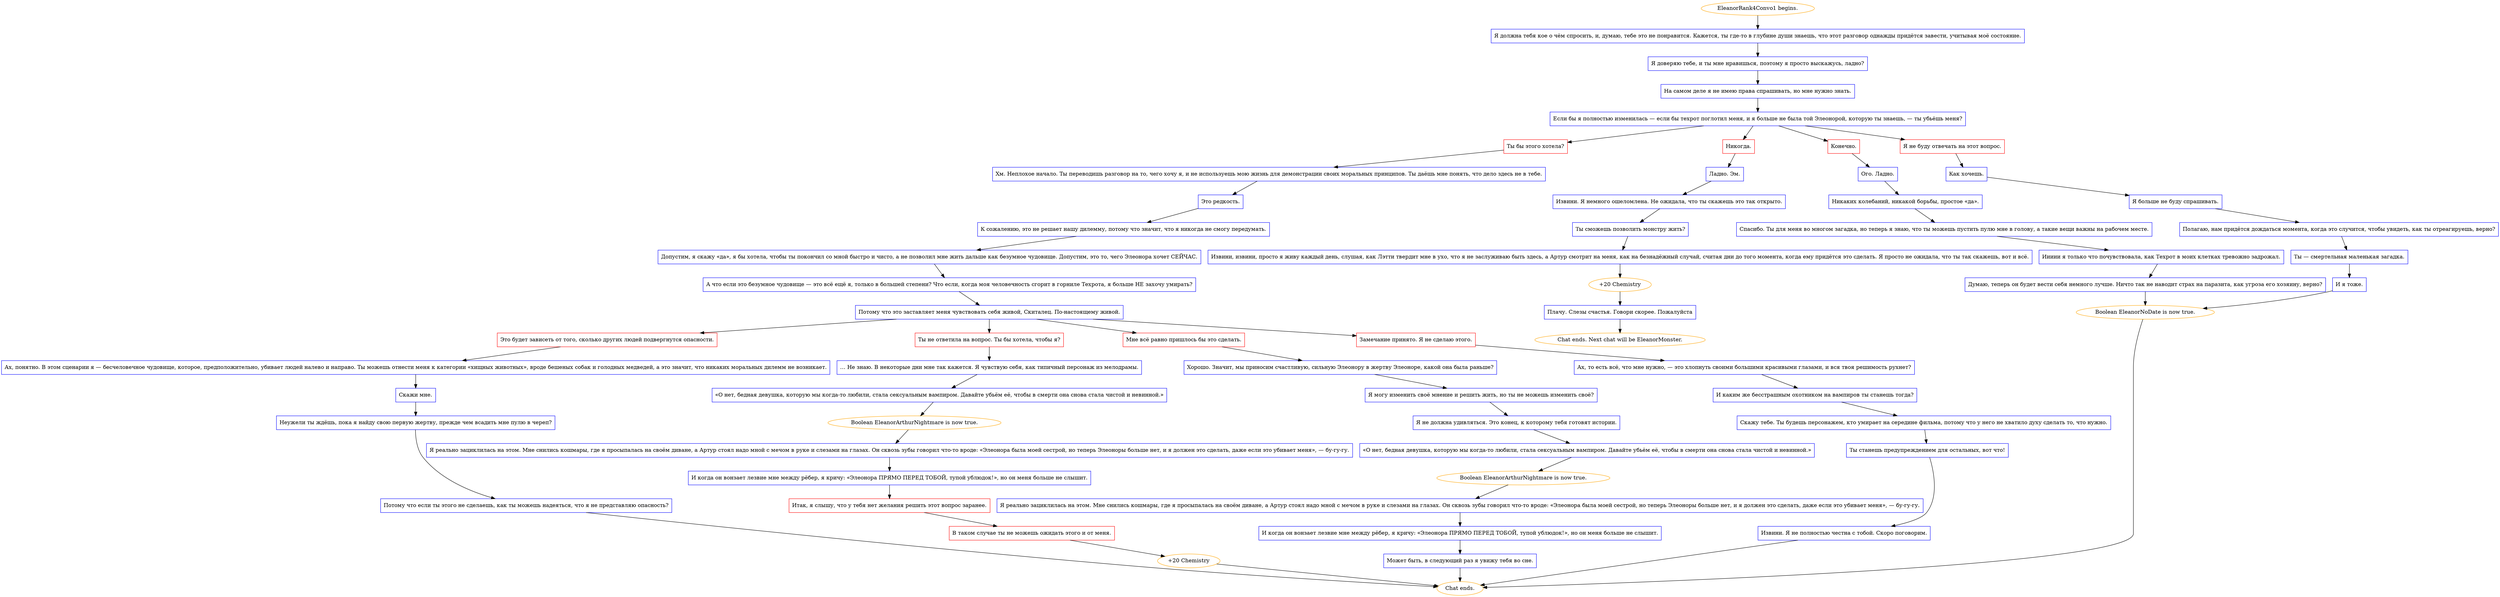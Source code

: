 digraph {
	"EleanorRank4Convo1 begins." [color=orange];
		"EleanorRank4Convo1 begins." -> j3259516306;
	j3259516306 [label="Я должна тебя кое о чём спросить, и, думаю, тебе это не понравится. Кажется, ты где-то в глубине души знаешь, что этот разговор однажды придётся завести, учитывая моё состояние.",shape=box,color=blue];
		j3259516306 -> j2560845125;
	j2560845125 [label="Я доверяю тебе, и ты мне нравишься, поэтому я просто выскажусь, ладно?",shape=box,color=blue];
		j2560845125 -> j2501806031;
	j2501806031 [label="На самом деле я не имею права спрашивать, но мне нужно знать.",shape=box,color=blue];
		j2501806031 -> j2463640686;
	j2463640686 [label="Если бы я полностью изменилась — если бы техрот поглотил меня, и я больше не была той Элеонорой, которую ты знаешь, — ты убьёшь меня?",shape=box,color=blue];
		j2463640686 -> j741944429;
		j2463640686 -> j1647017364;
		j2463640686 -> j798256523;
		j2463640686 -> j2766954968;
	j741944429 [label="Ты бы этого хотела?",shape=box,color=red];
		j741944429 -> j966542041;
	j1647017364 [label="Конечно.",shape=box,color=red];
		j1647017364 -> j1048303909;
	j798256523 [label="Никогда.",shape=box,color=red];
		j798256523 -> j3646010477;
	j2766954968 [label="Я не буду отвечать на этот вопрос.",shape=box,color=red];
		j2766954968 -> j2828029703;
	j966542041 [label="Хм. Неплохое начало. Ты переводишь разговор на то, чего хочу я, и не используешь мою жизнь для демонстрации своих моральных принципов. Ты даёшь мне понять, что дело здесь не в тебе.",shape=box,color=blue];
		j966542041 -> j3232317348;
	j1048303909 [label="Ого. Ладно.",shape=box,color=blue];
		j1048303909 -> j2104677443;
	j3646010477 [label="Ладно. Эм.",shape=box,color=blue];
		j3646010477 -> j789867424;
	j2828029703 [label="Как хочешь.",shape=box,color=blue];
		j2828029703 -> j2093735357;
	j3232317348 [label="Это редкость.",shape=box,color=blue];
		j3232317348 -> j3744845632;
	j2104677443 [label="Никаких колебаний, никакой борьбы, простое «да».",shape=box,color=blue];
		j2104677443 -> j1055873958;
	j789867424 [label="Извини. Я немного ошеломлена. Не ожидала, что ты скажешь это так открыто.",shape=box,color=blue];
		j789867424 -> j3156608498;
	j2093735357 [label="Я больше не буду спрашивать.",shape=box,color=blue];
		j2093735357 -> j1252307422;
	j3744845632 [label="К сожалению, это не решает нашу дилемму, потому что значит, что я никогда не смогу передумать.",shape=box,color=blue];
		j3744845632 -> j1179370094;
	j1055873958 [label="Спасибо. Ты для меня во многом загадка, но теперь я знаю, что ты можешь пустить пулю мне в голову, а такие вещи важны на рабочем месте.",shape=box,color=blue];
		j1055873958 -> j2872338864;
	j3156608498 [label="Ты сможешь позволить монстру жить?",shape=box,color=blue];
		j3156608498 -> j910674530;
	j1252307422 [label="Полагаю, нам придётся дождаться момента, когда это случится, чтобы увидеть, как ты отреагируешь, верно?",shape=box,color=blue];
		j1252307422 -> j3673703876;
	j1179370094 [label="Допустим, я скажу «да», я бы хотела, чтобы ты покончил со мной быстро и чисто, а не позволил мне жить дальше как безумное чудовище. Допустим, это то, чего Элеонора хочет СЕЙЧАС.",shape=box,color=blue];
		j1179370094 -> j1241344893;
	j2872338864 [label="Иииии я только что почувствовала, как Техрот в моих клетках тревожно задрожал.",shape=box,color=blue];
		j2872338864 -> j3644950393;
	j910674530 [label="Извини, извини, просто я живу каждый день, слушая, как Лэтти твердит мне в ухо, что я не заслуживаю быть здесь, а Артур смотрит на меня, как на безнадёжный случай, считая дни до того момента, когда ему придётся это сделать. Я просто не ожидала, что ты так скажешь, вот и всё.",shape=box,color=blue];
		j910674530 -> j2569870753;
	j3673703876 [label="Ты — смертельная маленькая загадка.",shape=box,color=blue];
		j3673703876 -> j632361032;
	j1241344893 [label="А что если это безумное чудовище — это всё ещё я, только в большей степени? Что если, когда моя человечность сгорит в горниле Техрота, я больше НЕ захочу умирать?",shape=box,color=blue];
		j1241344893 -> j2704469867;
	j3644950393 [label="Думаю, теперь он будет вести себя немного лучше. Ничто так не наводит страх на паразита, как угроза его хозяину, верно?",shape=box,color=blue];
		j3644950393 -> j2728200779;
	j2569870753 [label="+20 Chemistry",color=orange];
		j2569870753 -> j675083899;
	j632361032 [label="И я тоже.",shape=box,color=blue];
		j632361032 -> j2728200779;
	j2704469867 [label="Потому что это заставляет меня чувствовать себя живой, Скиталец. По-настоящему живой.",shape=box,color=blue];
		j2704469867 -> j806262791;
		j2704469867 -> j196056589;
		j2704469867 -> j950893895;
		j2704469867 -> j3320081886;
	j2728200779 [label="Boolean EleanorNoDate is now true.",color=orange];
		j2728200779 -> "Chat ends.";
	j675083899 [label="Плачу. Слезы счастья. Говори скорее. Пожалуйста",shape=box,color=blue];
		j675083899 -> "Chat ends. Next chat will be EleanorMonster.";
	j806262791 [label="Мне всё равно пришлось бы это сделать.",shape=box,color=red];
		j806262791 -> j547323131;
	j196056589 [label="Замечание принято. Я не сделаю этого.",shape=box,color=red];
		j196056589 -> j534785453;
	j950893895 [label="Это будет зависеть от того, сколько других людей подвергнутся опасности.",shape=box,color=red];
		j950893895 -> j3241329653;
	j3320081886 [label="Ты не ответила на вопрос. Ты бы хотела, чтобы я?",shape=box,color=red];
		j3320081886 -> j2275083201;
	"Chat ends." [color=orange];
	"Chat ends. Next chat will be EleanorMonster." [color=orange];
	j547323131 [label="Хорошо. Значит, мы приносим счастливую, сильную Элеонору в жертву Элеоноре, какой она была раньше?",shape=box,color=blue];
		j547323131 -> j3767053843;
	j534785453 [label="Ах, то есть всё, что мне нужно, — это хлопнуть своими большими красивыми глазами, и вся твоя решимость рухнет?",shape=box,color=blue];
		j534785453 -> j4217151700;
	j3241329653 [label="Ах, понятно. В этом сценарии я — бесчеловечное чудовище, которое, предположительно, убивает людей налево и направо. Ты можешь отнести меня к категории «хищных животных», вроде бешеных собак и голодных медведей, а это значит, что никаких моральных дилемм не возникает.",shape=box,color=blue];
		j3241329653 -> j3064330164;
	j2275083201 [label="… Не знаю. В некоторые дни мне так кажется. Я чувствую себя, как типичный персонаж из мелодрамы.",shape=box,color=blue];
		j2275083201 -> j3017851459;
	j3767053843 [label="Я могу изменить своё мнение и решить жить, но ты не можешь изменить своё?",shape=box,color=blue];
		j3767053843 -> j2234542624;
	j4217151700 [label="И каким же бесстрашным охотником на вампиров ты станешь тогда?",shape=box,color=blue];
		j4217151700 -> j794631969;
	j3064330164 [label="Скажи мне.",shape=box,color=blue];
		j3064330164 -> j3552449350;
	j3017851459 [label="«О нет, бедная девушка, которую мы когда-то любили, стала сексуальным вампиром. Давайте убьём её, чтобы в смерти она снова стала чистой и невинной.»",shape=box,color=blue];
		j3017851459 -> j1522362869;
	j2234542624 [label="Я не должна удивляться. Это конец, к которому тебя готовят истории.",shape=box,color=blue];
		j2234542624 -> j2107263387;
	j794631969 [label="Скажу тебе. Ты будешь персонажем, кто умирает на середине фильма, потому что у него не хватило духу сделать то, что нужно.",shape=box,color=blue];
		j794631969 -> j660763454;
	j3552449350 [label="Неужели ты ждёшь, пока я найду свою первую жертву, прежде чем всадить мне пулю в череп?",shape=box,color=blue];
		j3552449350 -> j539999956;
	j1522362869 [label="Boolean EleanorArthurNightmare is now true.",color=orange];
		j1522362869 -> j3274602957;
	j2107263387 [label="«О нет, бедная девушка, которую мы когда-то любили, стала сексуальным вампиром. Давайте убьём её, чтобы в смерти она снова стала чистой и невинной.»",shape=box,color=blue];
		j2107263387 -> j1760832249;
	j660763454 [label="Ты станешь предупреждением для остальных, вот что!",shape=box,color=blue];
		j660763454 -> j3390227716;
	j539999956 [label="Потому что если ты этого не сделаешь, как ты можешь надеяться, что я не представляю опасность?",shape=box,color=blue];
		j539999956 -> "Chat ends.";
	j3274602957 [label="Я реально зациклилась на этом. Мне снились кошмары, где я просыпалась на своём диване, а Артур стоял надо мной с мечом в руке и слезами на глазах. Он сквозь зубы говорил что-то вроде: «Элеонора была моей сестрой, но теперь Элеоноры больше нет, и я должен это сделать, даже если это убивает меня», — бу-гу-гу.",shape=box,color=blue];
		j3274602957 -> j3731481484;
	j1760832249 [label="Boolean EleanorArthurNightmare is now true.",color=orange];
		j1760832249 -> j4292762170;
	j3390227716 [label="Извини. Я не полностью честна с тобой. Скоро поговорим.",shape=box,color=blue];
		j3390227716 -> "Chat ends.";
	j3731481484 [label="И когда он вонзает лезвие мне между рёбер, я кричу: «Элеонора ПРЯМО ПЕРЕД ТОБОЙ, тупой ублюдок!», но он меня больше не слышит.",shape=box,color=blue];
		j3731481484 -> j171683093;
	j4292762170 [label="Я реально зациклилась на этом. Мне снились кошмары, где я просыпалась на своём диване, а Артур стоял надо мной с мечом в руке и слезами на глазах. Он сквозь зубы говорил что-то вроде: «Элеонора была моей сестрой, но теперь Элеоноры больше нет, и я должен это сделать, даже если это убивает меня», — бу-гу-гу.",shape=box,color=blue];
		j4292762170 -> j1161008554;
	j171683093 [label="Итак, я слышу, что у тебя нет желания решить этот вопрос заранее.",shape=box,color=red];
		j171683093 -> j990313393;
	j1161008554 [label="И когда он вонзает лезвие мне между рёбер, я кричу: «Элеонора ПРЯМО ПЕРЕД ТОБОЙ, тупой ублюдок!», но он меня больше не слышит.",shape=box,color=blue];
		j1161008554 -> j4151521135;
	j990313393 [label="В таком случае ты не можешь ожидать этого и от меня.",shape=box,color=red];
		j990313393 -> j367054140;
	j4151521135 [label="Может быть, в следующий раз я увижу тебя во сне.",shape=box,color=blue];
		j4151521135 -> "Chat ends.";
	j367054140 [label="+20 Chemistry",color=orange];
		j367054140 -> "Chat ends.";
}